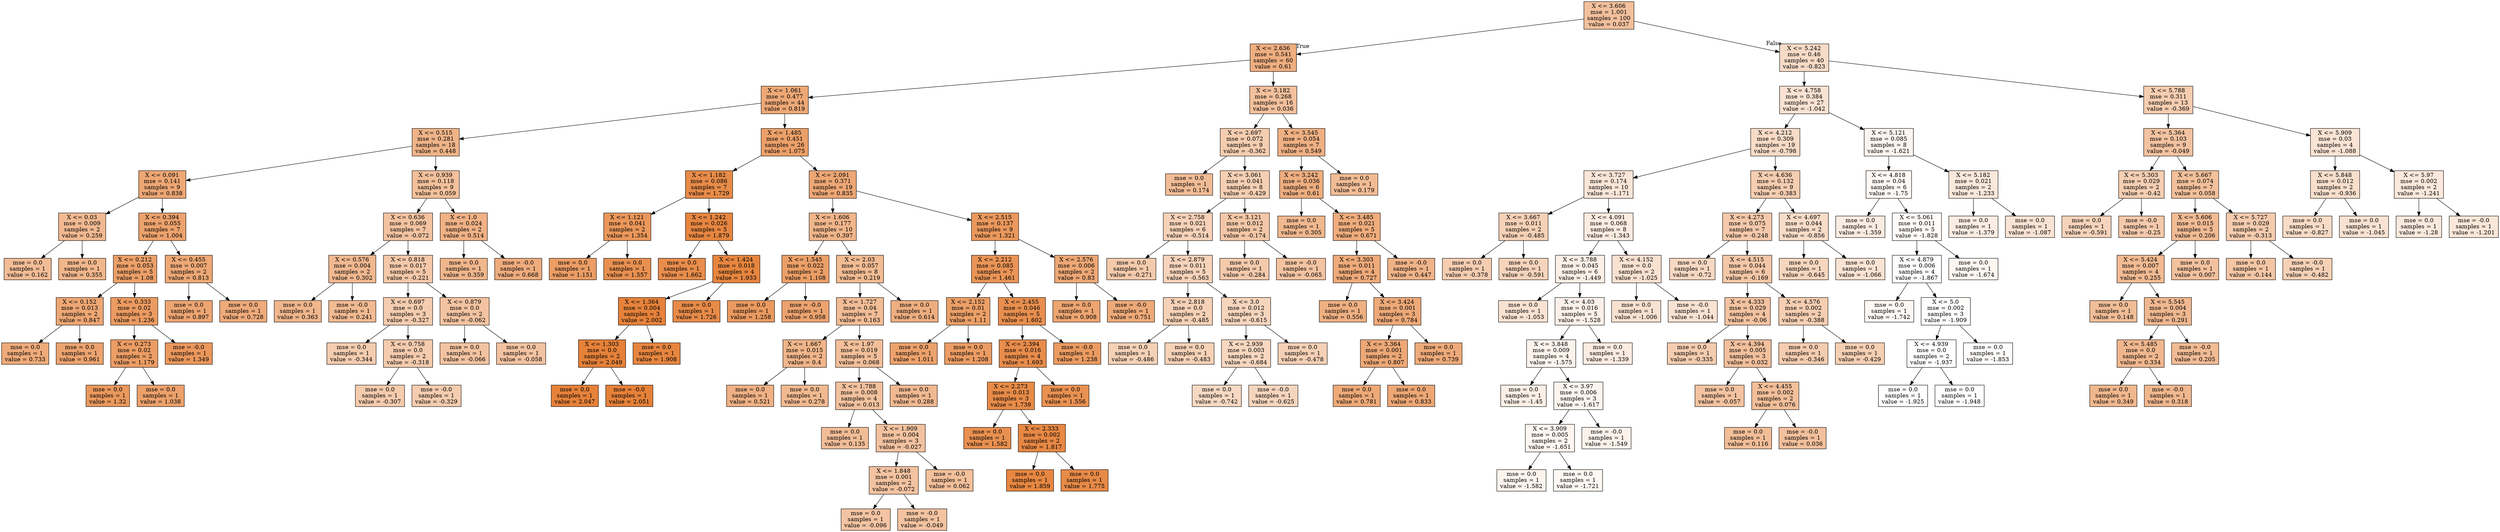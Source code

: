 digraph Tree {
node [shape=box, style="filled", color="black"] ;
0 [label="X <= 3.606\nmse = 1.001\nsamples = 100\nvalue = 0.037", fillcolor="#e581397f"] ;
1 [label="X <= 2.636\nmse = 0.541\nsamples = 60\nvalue = 0.61", fillcolor="#e58139a3"] ;
0 -> 1 [labeldistance=2.5, labelangle=45, headlabel="True"] ;
2 [label="X <= 1.061\nmse = 0.477\nsamples = 44\nvalue = 0.819", fillcolor="#e58139b0"] ;
1 -> 2 ;
3 [label="X <= 0.515\nmse = 0.281\nsamples = 18\nvalue = 0.448", fillcolor="#e5813999"] ;
2 -> 3 ;
4 [label="X <= 0.091\nmse = 0.141\nsamples = 9\nvalue = 0.838", fillcolor="#e58139b2"] ;
3 -> 4 ;
5 [label="X <= 0.03\nmse = 0.009\nsamples = 2\nvalue = 0.259", fillcolor="#e581398d"] ;
4 -> 5 ;
6 [label="mse = 0.0\nsamples = 1\nvalue = 0.162", fillcolor="#e5813987"] ;
5 -> 6 ;
7 [label="mse = 0.0\nsamples = 1\nvalue = 0.355", fillcolor="#e5813993"] ;
5 -> 7 ;
8 [label="X <= 0.394\nmse = 0.055\nsamples = 7\nvalue = 1.004", fillcolor="#e58139bc"] ;
4 -> 8 ;
9 [label="X <= 0.212\nmse = 0.053\nsamples = 5\nvalue = 1.08", fillcolor="#e58139c1"] ;
8 -> 9 ;
10 [label="X <= 0.152\nmse = 0.013\nsamples = 2\nvalue = 0.847", fillcolor="#e58139b2"] ;
9 -> 10 ;
11 [label="mse = 0.0\nsamples = 1\nvalue = 0.733", fillcolor="#e58139ab"] ;
10 -> 11 ;
12 [label="mse = 0.0\nsamples = 1\nvalue = 0.961", fillcolor="#e58139b9"] ;
10 -> 12 ;
13 [label="X <= 0.333\nmse = 0.02\nsamples = 3\nvalue = 1.236", fillcolor="#e58139cb"] ;
9 -> 13 ;
14 [label="X <= 0.273\nmse = 0.02\nsamples = 2\nvalue = 1.179", fillcolor="#e58139c7"] ;
13 -> 14 ;
15 [label="mse = 0.0\nsamples = 1\nvalue = 1.32", fillcolor="#e58139d0"] ;
14 -> 15 ;
16 [label="mse = 0.0\nsamples = 1\nvalue = 1.038", fillcolor="#e58139be"] ;
14 -> 16 ;
17 [label="mse = -0.0\nsamples = 1\nvalue = 1.349", fillcolor="#e58139d2"] ;
13 -> 17 ;
18 [label="X <= 0.455\nmse = 0.007\nsamples = 2\nvalue = 0.813", fillcolor="#e58139b0"] ;
8 -> 18 ;
19 [label="mse = 0.0\nsamples = 1\nvalue = 0.897", fillcolor="#e58139b5"] ;
18 -> 19 ;
20 [label="mse = 0.0\nsamples = 1\nvalue = 0.728", fillcolor="#e58139ab"] ;
18 -> 20 ;
21 [label="X <= 0.939\nmse = 0.118\nsamples = 9\nvalue = 0.059", fillcolor="#e5813980"] ;
3 -> 21 ;
22 [label="X <= 0.636\nmse = 0.069\nsamples = 7\nvalue = -0.072", fillcolor="#e5813978"] ;
21 -> 22 ;
23 [label="X <= 0.576\nmse = 0.004\nsamples = 2\nvalue = 0.302", fillcolor="#e581398f"] ;
22 -> 23 ;
24 [label="mse = 0.0\nsamples = 1\nvalue = 0.363", fillcolor="#e5813993"] ;
23 -> 24 ;
25 [label="mse = -0.0\nsamples = 1\nvalue = 0.241", fillcolor="#e581398c"] ;
23 -> 25 ;
26 [label="X <= 0.818\nmse = 0.017\nsamples = 5\nvalue = -0.221", fillcolor="#e581396e"] ;
22 -> 26 ;
27 [label="X <= 0.697\nmse = 0.0\nsamples = 3\nvalue = -0.327", fillcolor="#e5813967"] ;
26 -> 27 ;
28 [label="mse = 0.0\nsamples = 1\nvalue = -0.344", fillcolor="#e5813966"] ;
27 -> 28 ;
29 [label="X <= 0.758\nmse = 0.0\nsamples = 2\nvalue = -0.318", fillcolor="#e5813968"] ;
27 -> 29 ;
30 [label="mse = 0.0\nsamples = 1\nvalue = -0.307", fillcolor="#e5813969"] ;
29 -> 30 ;
31 [label="mse = -0.0\nsamples = 1\nvalue = -0.329", fillcolor="#e5813967"] ;
29 -> 31 ;
32 [label="X <= 0.879\nmse = 0.0\nsamples = 2\nvalue = -0.062", fillcolor="#e5813978"] ;
26 -> 32 ;
33 [label="mse = 0.0\nsamples = 1\nvalue = -0.066", fillcolor="#e5813978"] ;
32 -> 33 ;
34 [label="mse = 0.0\nsamples = 1\nvalue = -0.058", fillcolor="#e5813979"] ;
32 -> 34 ;
35 [label="X <= 1.0\nmse = 0.024\nsamples = 2\nvalue = 0.514", fillcolor="#e581399d"] ;
21 -> 35 ;
36 [label="mse = 0.0\nsamples = 1\nvalue = 0.359", fillcolor="#e5813993"] ;
35 -> 36 ;
37 [label="mse = -0.0\nsamples = 1\nvalue = 0.668", fillcolor="#e58139a7"] ;
35 -> 37 ;
38 [label="X <= 1.485\nmse = 0.451\nsamples = 26\nvalue = 1.075", fillcolor="#e58139c1"] ;
2 -> 38 ;
39 [label="X <= 1.182\nmse = 0.086\nsamples = 7\nvalue = 1.729", fillcolor="#e58139ea"] ;
38 -> 39 ;
40 [label="X <= 1.121\nmse = 0.041\nsamples = 2\nvalue = 1.354", fillcolor="#e58139d3"] ;
39 -> 40 ;
41 [label="mse = 0.0\nsamples = 1\nvalue = 1.151", fillcolor="#e58139c6"] ;
40 -> 41 ;
42 [label="mse = 0.0\nsamples = 1\nvalue = 1.557", fillcolor="#e58139e0"] ;
40 -> 42 ;
43 [label="X <= 1.242\nmse = 0.026\nsamples = 5\nvalue = 1.879", fillcolor="#e58139f4"] ;
39 -> 43 ;
44 [label="mse = 0.0\nsamples = 1\nvalue = 1.662", fillcolor="#e58139e6"] ;
43 -> 44 ;
45 [label="X <= 1.424\nmse = 0.018\nsamples = 4\nvalue = 1.933", fillcolor="#e58139f7"] ;
43 -> 45 ;
46 [label="X <= 1.364\nmse = 0.004\nsamples = 3\nvalue = 2.002", fillcolor="#e58139fc"] ;
45 -> 46 ;
47 [label="X <= 1.303\nmse = 0.0\nsamples = 2\nvalue = 2.049", fillcolor="#e58139ff"] ;
46 -> 47 ;
48 [label="mse = 0.0\nsamples = 1\nvalue = 2.047", fillcolor="#e58139ff"] ;
47 -> 48 ;
49 [label="mse = -0.0\nsamples = 1\nvalue = 2.051", fillcolor="#e58139ff"] ;
47 -> 49 ;
50 [label="mse = 0.0\nsamples = 1\nvalue = 1.908", fillcolor="#e58139f6"] ;
46 -> 50 ;
51 [label="mse = 0.0\nsamples = 1\nvalue = 1.726", fillcolor="#e58139ea"] ;
45 -> 51 ;
52 [label="X <= 2.091\nmse = 0.371\nsamples = 19\nvalue = 0.835", fillcolor="#e58139b1"] ;
38 -> 52 ;
53 [label="X <= 1.606\nmse = 0.177\nsamples = 10\nvalue = 0.397", fillcolor="#e5813996"] ;
52 -> 53 ;
54 [label="X <= 1.545\nmse = 0.022\nsamples = 2\nvalue = 1.108", fillcolor="#e58139c3"] ;
53 -> 54 ;
55 [label="mse = 0.0\nsamples = 1\nvalue = 1.258", fillcolor="#e58139cc"] ;
54 -> 55 ;
56 [label="mse = -0.0\nsamples = 1\nvalue = 0.958", fillcolor="#e58139b9"] ;
54 -> 56 ;
57 [label="X <= 2.03\nmse = 0.057\nsamples = 8\nvalue = 0.219", fillcolor="#e581398a"] ;
53 -> 57 ;
58 [label="X <= 1.727\nmse = 0.04\nsamples = 7\nvalue = 0.163", fillcolor="#e5813987"] ;
57 -> 58 ;
59 [label="X <= 1.667\nmse = 0.015\nsamples = 2\nvalue = 0.4", fillcolor="#e5813996"] ;
58 -> 59 ;
60 [label="mse = 0.0\nsamples = 1\nvalue = 0.521", fillcolor="#e581399d"] ;
59 -> 60 ;
61 [label="mse = 0.0\nsamples = 1\nvalue = 0.278", fillcolor="#e581398e"] ;
59 -> 61 ;
62 [label="X <= 1.97\nmse = 0.019\nsamples = 5\nvalue = 0.068", fillcolor="#e5813981"] ;
58 -> 62 ;
63 [label="X <= 1.788\nmse = 0.008\nsamples = 4\nvalue = 0.013", fillcolor="#e581397d"] ;
62 -> 63 ;
64 [label="mse = 0.0\nsamples = 1\nvalue = 0.135", fillcolor="#e5813985"] ;
63 -> 64 ;
65 [label="X <= 1.909\nmse = 0.004\nsamples = 3\nvalue = -0.027", fillcolor="#e581397a"] ;
63 -> 65 ;
66 [label="X <= 1.848\nmse = 0.001\nsamples = 2\nvalue = -0.072", fillcolor="#e5813978"] ;
65 -> 66 ;
67 [label="mse = 0.0\nsamples = 1\nvalue = -0.096", fillcolor="#e5813976"] ;
66 -> 67 ;
68 [label="mse = -0.0\nsamples = 1\nvalue = -0.049", fillcolor="#e5813979"] ;
66 -> 68 ;
69 [label="mse = -0.0\nsamples = 1\nvalue = 0.062", fillcolor="#e5813980"] ;
65 -> 69 ;
70 [label="mse = 0.0\nsamples = 1\nvalue = 0.288", fillcolor="#e581398f"] ;
62 -> 70 ;
71 [label="mse = 0.0\nsamples = 1\nvalue = 0.614", fillcolor="#e58139a3"] ;
57 -> 71 ;
72 [label="X <= 2.515\nmse = 0.137\nsamples = 9\nvalue = 1.321", fillcolor="#e58139d0"] ;
52 -> 72 ;
73 [label="X <= 2.212\nmse = 0.085\nsamples = 7\nvalue = 1.461", fillcolor="#e58139d9"] ;
72 -> 73 ;
74 [label="X <= 2.152\nmse = 0.01\nsamples = 2\nvalue = 1.11", fillcolor="#e58139c3"] ;
73 -> 74 ;
75 [label="mse = 0.0\nsamples = 1\nvalue = 1.011", fillcolor="#e58139bd"] ;
74 -> 75 ;
76 [label="mse = 0.0\nsamples = 1\nvalue = 1.208", fillcolor="#e58139c9"] ;
74 -> 76 ;
77 [label="X <= 2.455\nmse = 0.046\nsamples = 5\nvalue = 1.602", fillcolor="#e58139e2"] ;
73 -> 77 ;
78 [label="X <= 2.394\nmse = 0.016\nsamples = 4\nvalue = 1.693", fillcolor="#e58139e8"] ;
77 -> 78 ;
79 [label="X <= 2.273\nmse = 0.013\nsamples = 3\nvalue = 1.739", fillcolor="#e58139eb"] ;
78 -> 79 ;
80 [label="mse = 0.0\nsamples = 1\nvalue = 1.582", fillcolor="#e58139e1"] ;
79 -> 80 ;
81 [label="X <= 2.333\nmse = 0.002\nsamples = 2\nvalue = 1.817", fillcolor="#e58139f0"] ;
79 -> 81 ;
82 [label="mse = 0.0\nsamples = 1\nvalue = 1.859", fillcolor="#e58139f3"] ;
81 -> 82 ;
83 [label="mse = 0.0\nsamples = 1\nvalue = 1.775", fillcolor="#e58139ed"] ;
81 -> 83 ;
84 [label="mse = 0.0\nsamples = 1\nvalue = 1.556", fillcolor="#e58139df"] ;
78 -> 84 ;
85 [label="mse = -0.0\nsamples = 1\nvalue = 1.238", fillcolor="#e58139cb"] ;
77 -> 85 ;
86 [label="X <= 2.576\nmse = 0.006\nsamples = 2\nvalue = 0.83", fillcolor="#e58139b1"] ;
72 -> 86 ;
87 [label="mse = 0.0\nsamples = 1\nvalue = 0.908", fillcolor="#e58139b6"] ;
86 -> 87 ;
88 [label="mse = -0.0\nsamples = 1\nvalue = 0.751", fillcolor="#e58139ac"] ;
86 -> 88 ;
89 [label="X <= 3.182\nmse = 0.268\nsamples = 16\nvalue = 0.036", fillcolor="#e581397f"] ;
1 -> 89 ;
90 [label="X <= 2.697\nmse = 0.072\nsamples = 9\nvalue = -0.362", fillcolor="#e5813965"] ;
89 -> 90 ;
91 [label="mse = 0.0\nsamples = 1\nvalue = 0.174", fillcolor="#e5813987"] ;
90 -> 91 ;
92 [label="X <= 3.061\nmse = 0.041\nsamples = 8\nvalue = -0.429", fillcolor="#e5813961"] ;
90 -> 92 ;
93 [label="X <= 2.758\nmse = 0.021\nsamples = 6\nvalue = -0.514", fillcolor="#e581395b"] ;
92 -> 93 ;
94 [label="mse = 0.0\nsamples = 1\nvalue = -0.271", fillcolor="#e581396b"] ;
93 -> 94 ;
95 [label="X <= 2.879\nmse = 0.011\nsamples = 5\nvalue = -0.563", fillcolor="#e5813958"] ;
93 -> 95 ;
96 [label="X <= 2.818\nmse = 0.0\nsamples = 2\nvalue = -0.485", fillcolor="#e581395d"] ;
95 -> 96 ;
97 [label="mse = 0.0\nsamples = 1\nvalue = -0.486", fillcolor="#e581395d"] ;
96 -> 97 ;
98 [label="mse = 0.0\nsamples = 1\nvalue = -0.483", fillcolor="#e581395d"] ;
96 -> 98 ;
99 [label="X <= 3.0\nmse = 0.012\nsamples = 3\nvalue = -0.615", fillcolor="#e5813955"] ;
95 -> 99 ;
100 [label="X <= 2.939\nmse = 0.003\nsamples = 2\nvalue = -0.684", fillcolor="#e5813951"] ;
99 -> 100 ;
101 [label="mse = 0.0\nsamples = 1\nvalue = -0.742", fillcolor="#e581394d"] ;
100 -> 101 ;
102 [label="mse = -0.0\nsamples = 1\nvalue = -0.625", fillcolor="#e5813954"] ;
100 -> 102 ;
103 [label="mse = 0.0\nsamples = 1\nvalue = -0.478", fillcolor="#e581395e"] ;
99 -> 103 ;
104 [label="X <= 3.121\nmse = 0.012\nsamples = 2\nvalue = -0.174", fillcolor="#e5813971"] ;
92 -> 104 ;
105 [label="mse = 0.0\nsamples = 1\nvalue = -0.284", fillcolor="#e581396a"] ;
104 -> 105 ;
106 [label="mse = -0.0\nsamples = 1\nvalue = -0.065", fillcolor="#e5813978"] ;
104 -> 106 ;
107 [label="X <= 3.545\nmse = 0.054\nsamples = 7\nvalue = 0.549", fillcolor="#e581399f"] ;
89 -> 107 ;
108 [label="X <= 3.242\nmse = 0.036\nsamples = 6\nvalue = 0.61", fillcolor="#e58139a3"] ;
107 -> 108 ;
109 [label="mse = 0.0\nsamples = 1\nvalue = 0.305", fillcolor="#e5813990"] ;
108 -> 109 ;
110 [label="X <= 3.485\nmse = 0.021\nsamples = 5\nvalue = 0.671", fillcolor="#e58139a7"] ;
108 -> 110 ;
111 [label="X <= 3.303\nmse = 0.011\nsamples = 4\nvalue = 0.727", fillcolor="#e58139ab"] ;
110 -> 111 ;
112 [label="mse = 0.0\nsamples = 1\nvalue = 0.556", fillcolor="#e58139a0"] ;
111 -> 112 ;
113 [label="X <= 3.424\nmse = 0.001\nsamples = 3\nvalue = 0.784", fillcolor="#e58139ae"] ;
111 -> 113 ;
114 [label="X <= 3.364\nmse = 0.001\nsamples = 2\nvalue = 0.807", fillcolor="#e58139b0"] ;
113 -> 114 ;
115 [label="mse = 0.0\nsamples = 1\nvalue = 0.781", fillcolor="#e58139ae"] ;
114 -> 115 ;
116 [label="mse = 0.0\nsamples = 1\nvalue = 0.833", fillcolor="#e58139b1"] ;
114 -> 116 ;
117 [label="mse = 0.0\nsamples = 1\nvalue = 0.739", fillcolor="#e58139ab"] ;
113 -> 117 ;
118 [label="mse = -0.0\nsamples = 1\nvalue = 0.447", fillcolor="#e5813999"] ;
110 -> 118 ;
119 [label="mse = 0.0\nsamples = 1\nvalue = 0.179", fillcolor="#e5813988"] ;
107 -> 119 ;
120 [label="X <= 5.242\nmse = 0.46\nsamples = 40\nvalue = -0.823", fillcolor="#e5813948"] ;
0 -> 120 [labeldistance=2.5, labelangle=-45, headlabel="False"] ;
121 [label="X <= 4.758\nmse = 0.384\nsamples = 27\nvalue = -1.042", fillcolor="#e581393a"] ;
120 -> 121 ;
122 [label="X <= 4.212\nmse = 0.309\nsamples = 19\nvalue = -0.798", fillcolor="#e5813949"] ;
121 -> 122 ;
123 [label="X <= 3.727\nmse = 0.174\nsamples = 10\nvalue = -1.171", fillcolor="#e5813932"] ;
122 -> 123 ;
124 [label="X <= 3.667\nmse = 0.011\nsamples = 2\nvalue = -0.485", fillcolor="#e581395d"] ;
123 -> 124 ;
125 [label="mse = 0.0\nsamples = 1\nvalue = -0.378", fillcolor="#e5813964"] ;
124 -> 125 ;
126 [label="mse = 0.0\nsamples = 1\nvalue = -0.591", fillcolor="#e5813956"] ;
124 -> 126 ;
127 [label="X <= 4.091\nmse = 0.068\nsamples = 8\nvalue = -1.343", fillcolor="#e5813927"] ;
123 -> 127 ;
128 [label="X <= 3.788\nmse = 0.045\nsamples = 6\nvalue = -1.449", fillcolor="#e5813920"] ;
127 -> 128 ;
129 [label="mse = 0.0\nsamples = 1\nvalue = -1.053", fillcolor="#e5813939"] ;
128 -> 129 ;
130 [label="X <= 4.03\nmse = 0.016\nsamples = 5\nvalue = -1.528", fillcolor="#e581391b"] ;
128 -> 130 ;
131 [label="X <= 3.848\nmse = 0.009\nsamples = 4\nvalue = -1.575", fillcolor="#e5813918"] ;
130 -> 131 ;
132 [label="mse = 0.0\nsamples = 1\nvalue = -1.45", fillcolor="#e5813920"] ;
131 -> 132 ;
133 [label="X <= 3.97\nmse = 0.006\nsamples = 3\nvalue = -1.617", fillcolor="#e5813915"] ;
131 -> 133 ;
134 [label="X <= 3.909\nmse = 0.005\nsamples = 2\nvalue = -1.651", fillcolor="#e5813913"] ;
133 -> 134 ;
135 [label="mse = 0.0\nsamples = 1\nvalue = -1.582", fillcolor="#e5813917"] ;
134 -> 135 ;
136 [label="mse = 0.0\nsamples = 1\nvalue = -1.721", fillcolor="#e581390f"] ;
134 -> 136 ;
137 [label="mse = -0.0\nsamples = 1\nvalue = -1.549", fillcolor="#e5813919"] ;
133 -> 137 ;
138 [label="mse = 0.0\nsamples = 1\nvalue = -1.339", fillcolor="#e5813927"] ;
130 -> 138 ;
139 [label="X <= 4.152\nmse = 0.0\nsamples = 2\nvalue = -1.025", fillcolor="#e581393b"] ;
127 -> 139 ;
140 [label="mse = 0.0\nsamples = 1\nvalue = -1.006", fillcolor="#e581393c"] ;
139 -> 140 ;
141 [label="mse = -0.0\nsamples = 1\nvalue = -1.044", fillcolor="#e581393a"] ;
139 -> 141 ;
142 [label="X <= 4.636\nmse = 0.132\nsamples = 9\nvalue = -0.383", fillcolor="#e5813964"] ;
122 -> 142 ;
143 [label="X <= 4.273\nmse = 0.075\nsamples = 7\nvalue = -0.248", fillcolor="#e581396c"] ;
142 -> 143 ;
144 [label="mse = 0.0\nsamples = 1\nvalue = -0.72", fillcolor="#e581394e"] ;
143 -> 144 ;
145 [label="X <= 4.515\nmse = 0.044\nsamples = 6\nvalue = -0.169", fillcolor="#e5813971"] ;
143 -> 145 ;
146 [label="X <= 4.333\nmse = 0.029\nsamples = 4\nvalue = -0.06", fillcolor="#e5813978"] ;
145 -> 146 ;
147 [label="mse = 0.0\nsamples = 1\nvalue = -0.335", fillcolor="#e5813967"] ;
146 -> 147 ;
148 [label="X <= 4.394\nmse = 0.005\nsamples = 3\nvalue = 0.032", fillcolor="#e581397e"] ;
146 -> 148 ;
149 [label="mse = 0.0\nsamples = 1\nvalue = -0.057", fillcolor="#e5813979"] ;
148 -> 149 ;
150 [label="X <= 4.455\nmse = 0.002\nsamples = 2\nvalue = 0.076", fillcolor="#e5813981"] ;
148 -> 150 ;
151 [label="mse = 0.0\nsamples = 1\nvalue = 0.116", fillcolor="#e5813984"] ;
150 -> 151 ;
152 [label="mse = -0.0\nsamples = 1\nvalue = 0.036", fillcolor="#e581397f"] ;
150 -> 152 ;
153 [label="X <= 4.576\nmse = 0.002\nsamples = 2\nvalue = -0.388", fillcolor="#e5813963"] ;
145 -> 153 ;
154 [label="mse = 0.0\nsamples = 1\nvalue = -0.346", fillcolor="#e5813966"] ;
153 -> 154 ;
155 [label="mse = 0.0\nsamples = 1\nvalue = -0.429", fillcolor="#e5813961"] ;
153 -> 155 ;
156 [label="X <= 4.697\nmse = 0.044\nsamples = 2\nvalue = -0.856", fillcolor="#e5813946"] ;
142 -> 156 ;
157 [label="mse = 0.0\nsamples = 1\nvalue = -0.645", fillcolor="#e5813953"] ;
156 -> 157 ;
158 [label="mse = 0.0\nsamples = 1\nvalue = -1.066", fillcolor="#e5813938"] ;
156 -> 158 ;
159 [label="X <= 5.121\nmse = 0.085\nsamples = 8\nvalue = -1.621", fillcolor="#e5813915"] ;
121 -> 159 ;
160 [label="X <= 4.818\nmse = 0.04\nsamples = 6\nvalue = -1.75", fillcolor="#e581390d"] ;
159 -> 160 ;
161 [label="mse = 0.0\nsamples = 1\nvalue = -1.359", fillcolor="#e5813926"] ;
160 -> 161 ;
162 [label="X <= 5.061\nmse = 0.011\nsamples = 5\nvalue = -1.828", fillcolor="#e5813908"] ;
160 -> 162 ;
163 [label="X <= 4.879\nmse = 0.006\nsamples = 4\nvalue = -1.867", fillcolor="#e5813905"] ;
162 -> 163 ;
164 [label="mse = 0.0\nsamples = 1\nvalue = -1.742", fillcolor="#e581390d"] ;
163 -> 164 ;
165 [label="X <= 5.0\nmse = 0.002\nsamples = 3\nvalue = -1.909", fillcolor="#e5813903"] ;
163 -> 165 ;
166 [label="X <= 4.939\nmse = 0.0\nsamples = 2\nvalue = -1.937", fillcolor="#e5813901"] ;
165 -> 166 ;
167 [label="mse = 0.0\nsamples = 1\nvalue = -1.925", fillcolor="#e5813901"] ;
166 -> 167 ;
168 [label="mse = 0.0\nsamples = 1\nvalue = -1.948", fillcolor="#e5813900"] ;
166 -> 168 ;
169 [label="mse = 0.0\nsamples = 1\nvalue = -1.853", fillcolor="#e5813906"] ;
165 -> 169 ;
170 [label="mse = 0.0\nsamples = 1\nvalue = -1.674", fillcolor="#e5813911"] ;
162 -> 170 ;
171 [label="X <= 5.182\nmse = 0.021\nsamples = 2\nvalue = -1.233", fillcolor="#e581392e"] ;
159 -> 171 ;
172 [label="mse = 0.0\nsamples = 1\nvalue = -1.379", fillcolor="#e5813924"] ;
171 -> 172 ;
173 [label="mse = 0.0\nsamples = 1\nvalue = -1.087", fillcolor="#e5813937"] ;
171 -> 173 ;
174 [label="X <= 5.788\nmse = 0.311\nsamples = 13\nvalue = -0.369", fillcolor="#e5813965"] ;
120 -> 174 ;
175 [label="X <= 5.364\nmse = 0.103\nsamples = 9\nvalue = -0.049", fillcolor="#e5813979"] ;
174 -> 175 ;
176 [label="X <= 5.303\nmse = 0.029\nsamples = 2\nvalue = -0.42", fillcolor="#e5813961"] ;
175 -> 176 ;
177 [label="mse = 0.0\nsamples = 1\nvalue = -0.591", fillcolor="#e5813957"] ;
176 -> 177 ;
178 [label="mse = -0.0\nsamples = 1\nvalue = -0.25", fillcolor="#e581396c"] ;
176 -> 178 ;
179 [label="X <= 5.667\nmse = 0.074\nsamples = 7\nvalue = 0.058", fillcolor="#e5813980"] ;
175 -> 179 ;
180 [label="X <= 5.606\nmse = 0.015\nsamples = 5\nvalue = 0.206", fillcolor="#e5813989"] ;
179 -> 180 ;
181 [label="X <= 5.424\nmse = 0.007\nsamples = 4\nvalue = 0.255", fillcolor="#e581398c"] ;
180 -> 181 ;
182 [label="mse = 0.0\nsamples = 1\nvalue = 0.148", fillcolor="#e5813986"] ;
181 -> 182 ;
183 [label="X <= 5.545\nmse = 0.004\nsamples = 3\nvalue = 0.291", fillcolor="#e581398f"] ;
181 -> 183 ;
184 [label="X <= 5.485\nmse = 0.0\nsamples = 2\nvalue = 0.334", fillcolor="#e5813991"] ;
183 -> 184 ;
185 [label="mse = 0.0\nsamples = 1\nvalue = 0.349", fillcolor="#e5813992"] ;
184 -> 185 ;
186 [label="mse = -0.0\nsamples = 1\nvalue = 0.318", fillcolor="#e5813991"] ;
184 -> 186 ;
187 [label="mse = -0.0\nsamples = 1\nvalue = 0.205", fillcolor="#e5813989"] ;
183 -> 187 ;
188 [label="mse = 0.0\nsamples = 1\nvalue = 0.007", fillcolor="#e581397d"] ;
180 -> 188 ;
189 [label="X <= 5.727\nmse = 0.029\nsamples = 2\nvalue = -0.313", fillcolor="#e5813968"] ;
179 -> 189 ;
190 [label="mse = 0.0\nsamples = 1\nvalue = -0.144", fillcolor="#e5813973"] ;
189 -> 190 ;
191 [label="mse = -0.0\nsamples = 1\nvalue = -0.482", fillcolor="#e581395d"] ;
189 -> 191 ;
192 [label="X <= 5.909\nmse = 0.03\nsamples = 4\nvalue = -1.088", fillcolor="#e5813937"] ;
174 -> 192 ;
193 [label="X <= 5.848\nmse = 0.012\nsamples = 2\nvalue = -0.936", fillcolor="#e5813941"] ;
192 -> 193 ;
194 [label="mse = 0.0\nsamples = 1\nvalue = -0.827", fillcolor="#e5813947"] ;
193 -> 194 ;
195 [label="mse = 0.0\nsamples = 1\nvalue = -1.045", fillcolor="#e581393a"] ;
193 -> 195 ;
196 [label="X <= 5.97\nmse = 0.002\nsamples = 2\nvalue = -1.241", fillcolor="#e581392d"] ;
192 -> 196 ;
197 [label="mse = 0.0\nsamples = 1\nvalue = -1.28", fillcolor="#e581392b"] ;
196 -> 197 ;
198 [label="mse = -0.0\nsamples = 1\nvalue = -1.201", fillcolor="#e5813930"] ;
196 -> 198 ;
}